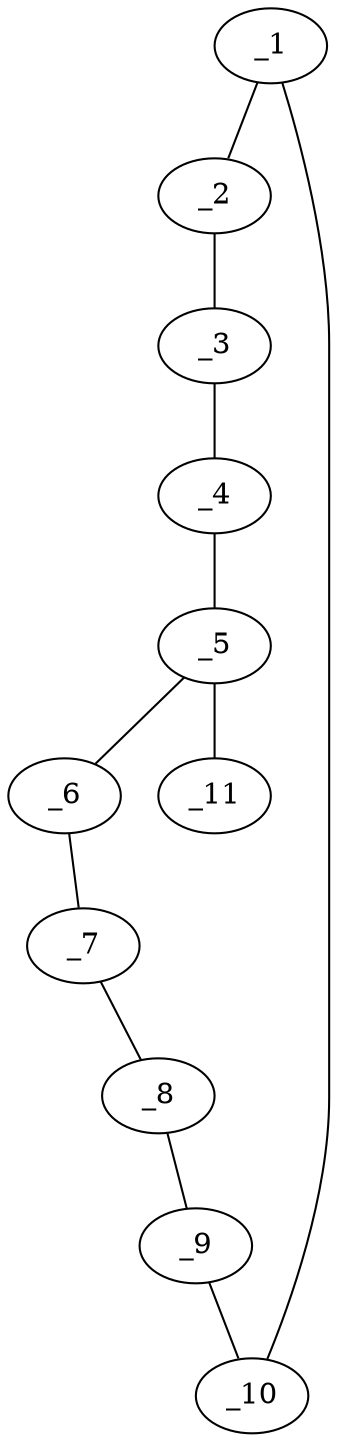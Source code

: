 graph molid667276 {
	_1	 [charge=0,
		chem=5,
		symbol="S  ",
		x="4.4899",
		y="1.809"];
	_2	 [charge=0,
		chem=1,
		symbol="C  ",
		x="5.0777",
		y=1];
	_1 -- _2	 [valence=1];
	_10	 [charge=0,
		chem=1,
		symbol="C  ",
		x="3.5388",
		y="2.118"];
	_1 -- _10	 [valence=1];
	_3	 [charge=0,
		chem=1,
		symbol="C  ",
		x="5.0777",
		y=0];
	_2 -- _3	 [valence=1];
	_4	 [charge=0,
		chem=1,
		symbol="C  ",
		x="4.4899",
		y="-0.809"];
	_3 -- _4	 [valence=3];
	_5	 [charge=0,
		chem=1,
		symbol="C  ",
		x="3.5388",
		y="-1.118"];
	_4 -- _5	 [valence=1];
	_6	 [charge=0,
		chem=1,
		symbol="C  ",
		x="2.5878",
		y="-0.809"];
	_5 -- _6	 [valence=1];
	_11	 [charge=0,
		chem=2,
		symbol="O  ",
		x="3.5389",
		y="-2.118"];
	_5 -- _11	 [valence=1];
	_7	 [charge=0,
		chem=1,
		symbol="C  ",
		x=2,
		y=0];
	_6 -- _7	 [valence=2];
	_8	 [charge=0,
		chem=1,
		symbol="C  ",
		x=2,
		y=1];
	_7 -- _8	 [valence=1];
	_9	 [charge=0,
		chem=1,
		symbol="C  ",
		x="2.5878",
		y="1.809"];
	_8 -- _9	 [valence=3];
	_9 -- _10	 [valence=1];
}
